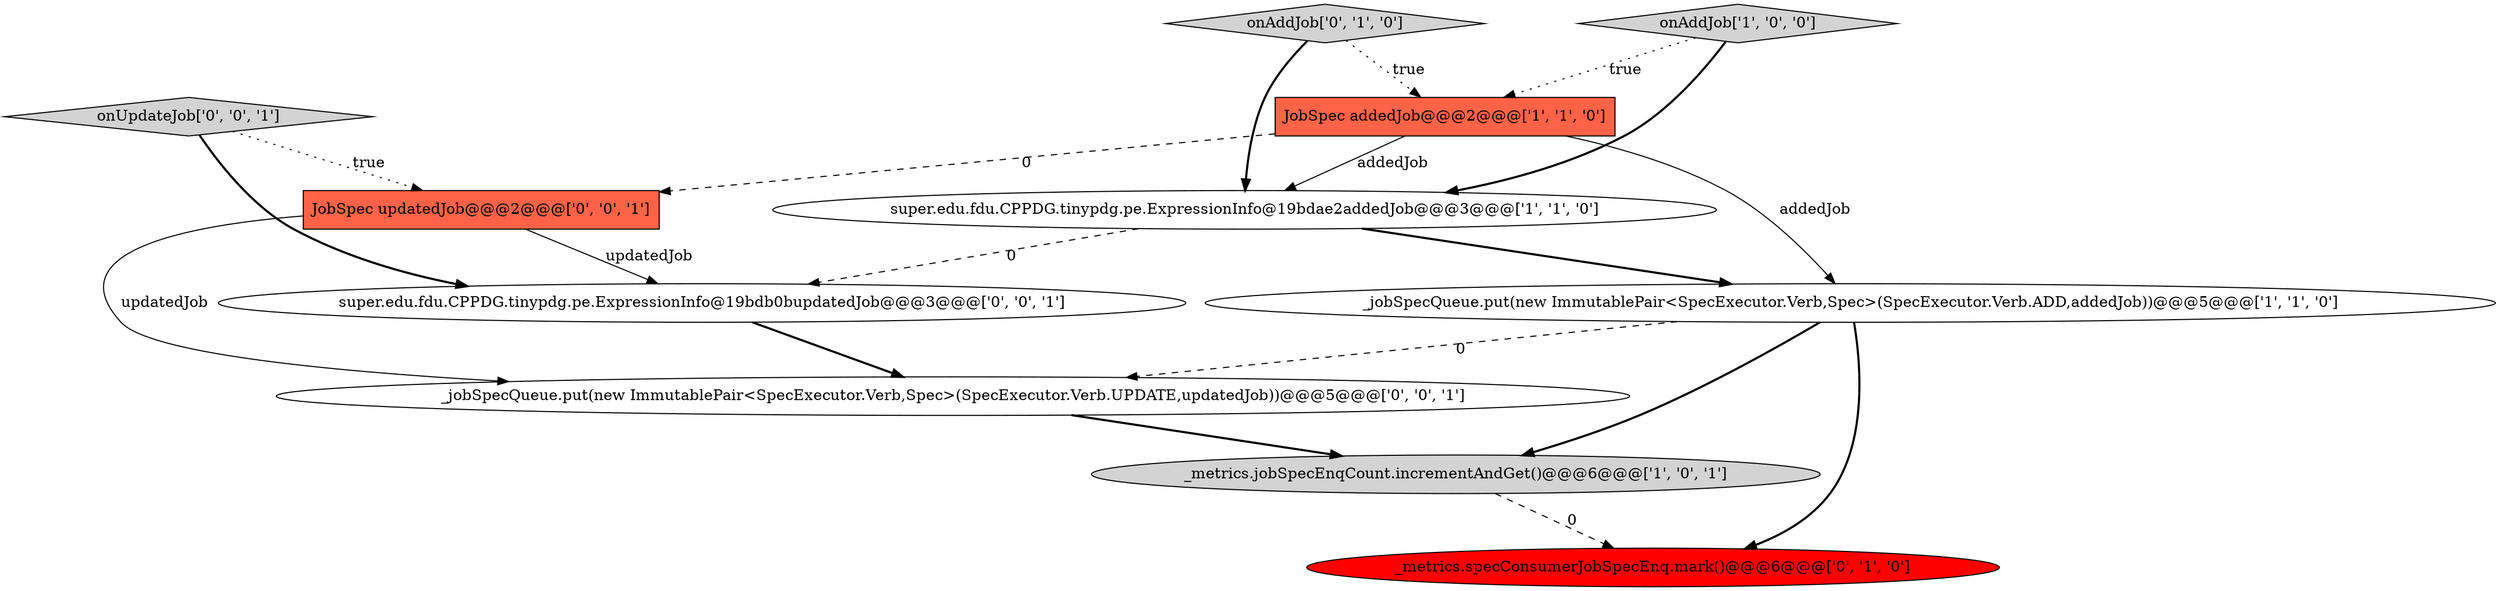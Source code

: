 digraph {
4 [style = filled, label = "_metrics.jobSpecEnqCount.incrementAndGet()@@@6@@@['1', '0', '1']", fillcolor = lightgray, shape = ellipse image = "AAA0AAABBB1BBB"];
0 [style = filled, label = "onAddJob['1', '0', '0']", fillcolor = lightgray, shape = diamond image = "AAA0AAABBB1BBB"];
3 [style = filled, label = "JobSpec addedJob@@@2@@@['1', '1', '0']", fillcolor = tomato, shape = box image = "AAA0AAABBB1BBB"];
8 [style = filled, label = "super.edu.fdu.CPPDG.tinypdg.pe.ExpressionInfo@19bdb0bupdatedJob@@@3@@@['0', '0', '1']", fillcolor = white, shape = ellipse image = "AAA0AAABBB3BBB"];
10 [style = filled, label = "onUpdateJob['0', '0', '1']", fillcolor = lightgray, shape = diamond image = "AAA0AAABBB3BBB"];
2 [style = filled, label = "super.edu.fdu.CPPDG.tinypdg.pe.ExpressionInfo@19bdae2addedJob@@@3@@@['1', '1', '0']", fillcolor = white, shape = ellipse image = "AAA0AAABBB1BBB"];
7 [style = filled, label = "JobSpec updatedJob@@@2@@@['0', '0', '1']", fillcolor = tomato, shape = box image = "AAA0AAABBB3BBB"];
5 [style = filled, label = "_metrics.specConsumerJobSpecEnq.mark()@@@6@@@['0', '1', '0']", fillcolor = red, shape = ellipse image = "AAA1AAABBB2BBB"];
1 [style = filled, label = "_jobSpecQueue.put(new ImmutablePair<SpecExecutor.Verb,Spec>(SpecExecutor.Verb.ADD,addedJob))@@@5@@@['1', '1', '0']", fillcolor = white, shape = ellipse image = "AAA0AAABBB1BBB"];
9 [style = filled, label = "_jobSpecQueue.put(new ImmutablePair<SpecExecutor.Verb,Spec>(SpecExecutor.Verb.UPDATE,updatedJob))@@@5@@@['0', '0', '1']", fillcolor = white, shape = ellipse image = "AAA0AAABBB3BBB"];
6 [style = filled, label = "onAddJob['0', '1', '0']", fillcolor = lightgray, shape = diamond image = "AAA0AAABBB2BBB"];
1->5 [style = bold, label=""];
3->1 [style = solid, label="addedJob"];
4->5 [style = dashed, label="0"];
6->2 [style = bold, label=""];
1->4 [style = bold, label=""];
1->9 [style = dashed, label="0"];
0->3 [style = dotted, label="true"];
10->8 [style = bold, label=""];
7->8 [style = solid, label="updatedJob"];
6->3 [style = dotted, label="true"];
3->7 [style = dashed, label="0"];
2->8 [style = dashed, label="0"];
3->2 [style = solid, label="addedJob"];
2->1 [style = bold, label=""];
10->7 [style = dotted, label="true"];
9->4 [style = bold, label=""];
0->2 [style = bold, label=""];
8->9 [style = bold, label=""];
7->9 [style = solid, label="updatedJob"];
}
